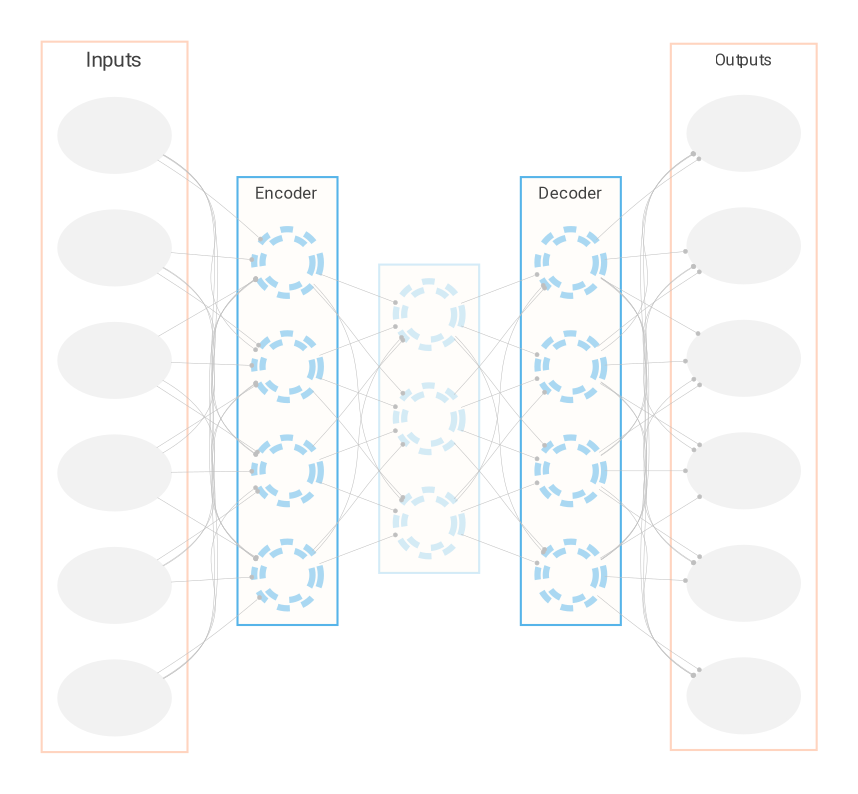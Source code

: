 digraph pca {
    // graphviz evidently cannot create a decent graph and allow the standard settings like bgcolor and name to work
    // you either create the look with rank=same or lose a lot of options without it.
    // so bizarre.
    rankdir=LR;
    fontcolor=gray25;
    node [shape=oval style=filled color=lightblue ordering=out fontname="Roboto Condensed" fontsize=8];
    edge [color=gray75 arrowhead=dot arrowsize=0.25 penwidth=0.25];

    subgraph cluster_observed {
        color= transparent;
        subgraph cluster_inputs {
            color= "#ff550040";
            label="Inputs";
            fontname="Roboto Condensed";
            fontsize = 10;
            node [color=gray95 ordering=out label = ""];
            x1; x2; x3; x4; x5; x6;
        }
    }



    subgraph cluster_hidden{
        color=transparent;
        subgraph cluster_encoder {
        color= "#56B4E9";
        bgcolor="#FFEFD51A"
        label="Encoder";
        fontname="Roboto Condensed";
        fontsize = 8;
        node [fixedsize=True fontsize =10 width=.33 color = "#56B4E980" shape=doublecircle style=dashed penwidth=3 label = ""];
        H1; H2; H3; H4;
    }

     subgraph cluster_middle {
        fontname="Roboto Condensed";
        fontsize = 8;
        bgcolor="#FFEFD51A"
        color="#56B4E940";
        label="";
        node [fixedsize=True fontsize =10 width=.33 color = "#56B4E940" shape=doublecircle style=dashed penwidth=3 label = ""];
        H5; H6; H7;
    }

     subgraph cluster_decoder {
        color= "#56B4E9";
        bgcolor="#FFEFD51A"
        label="Decoder";
        fontname="Roboto Condensed";
        fontsize = 8;
        node [fixedsize=True fontsize =10 width=.33 color = "#56B4E980" shape=doublecircle style=dashed penwidth=3 label = ""];
        H8; H9; H10; H11;
    }
    }


    subgraph cluster_observed2 {
        color= transparent;
        subgraph cluster_outputs {
            fontname="Roboto Condensed";
            fontsize = 8;
            color= "#ff550040";
            label="Outputs";
            node [color=gray95 label = ""];
            y1; y2; y3; y4; y5; y6; 
        }
    }
    {x1 x2 x3 x4 x5 x6} -> H1;
    {x1 x2 x3 x4 x5 x6} -> H2;
    {x1 x2 x3 x4 x5 x6} -> H3;
    {x1 x2 x3 x4 x5 x6} -> H4;

    {H1 H2 H3 H4} -> H5;
    {H1 H2 H3 H4} -> H6;
    {H1 H2 H3 H4} -> H7;

    {H5 H6 H7} -> H8;
    {H5 H6 H7} -> H9;
    {H5 H6 H7} -> H10;
    {H5 H6 H7} -> H11;

    {H8 H9 H10 H11} -> y1;
    {H8 H9 H10 H11} -> y2;
    {H8 H9 H10 H11} -> y3;
    {H8 H9 H10 H11} -> y4;
    {H8 H9 H10 H11} -> y5;
    {H8 H9 H10 H11} -> y6;



    // x1 -> {H1 H2 H3 H4};
    // x2 -> {H1 H2 H3 H4};
    // x3 -> {H1 H2 H3 H4};
    // x4 -> {H1 H2 H3 H4};
    // x5 -> {H1 H2 H3 H4};
    // x6 -> {H1 H2 H3 H4};

    // {H1 H2 H3 H4} -> {H5 H6 H7};
    // {H5 H6 H7} -> {H8 H9 H10 H11};

    // {H8 H9 H10 H11} -> {y1 y2 y3 y4 y5 y6 };
}